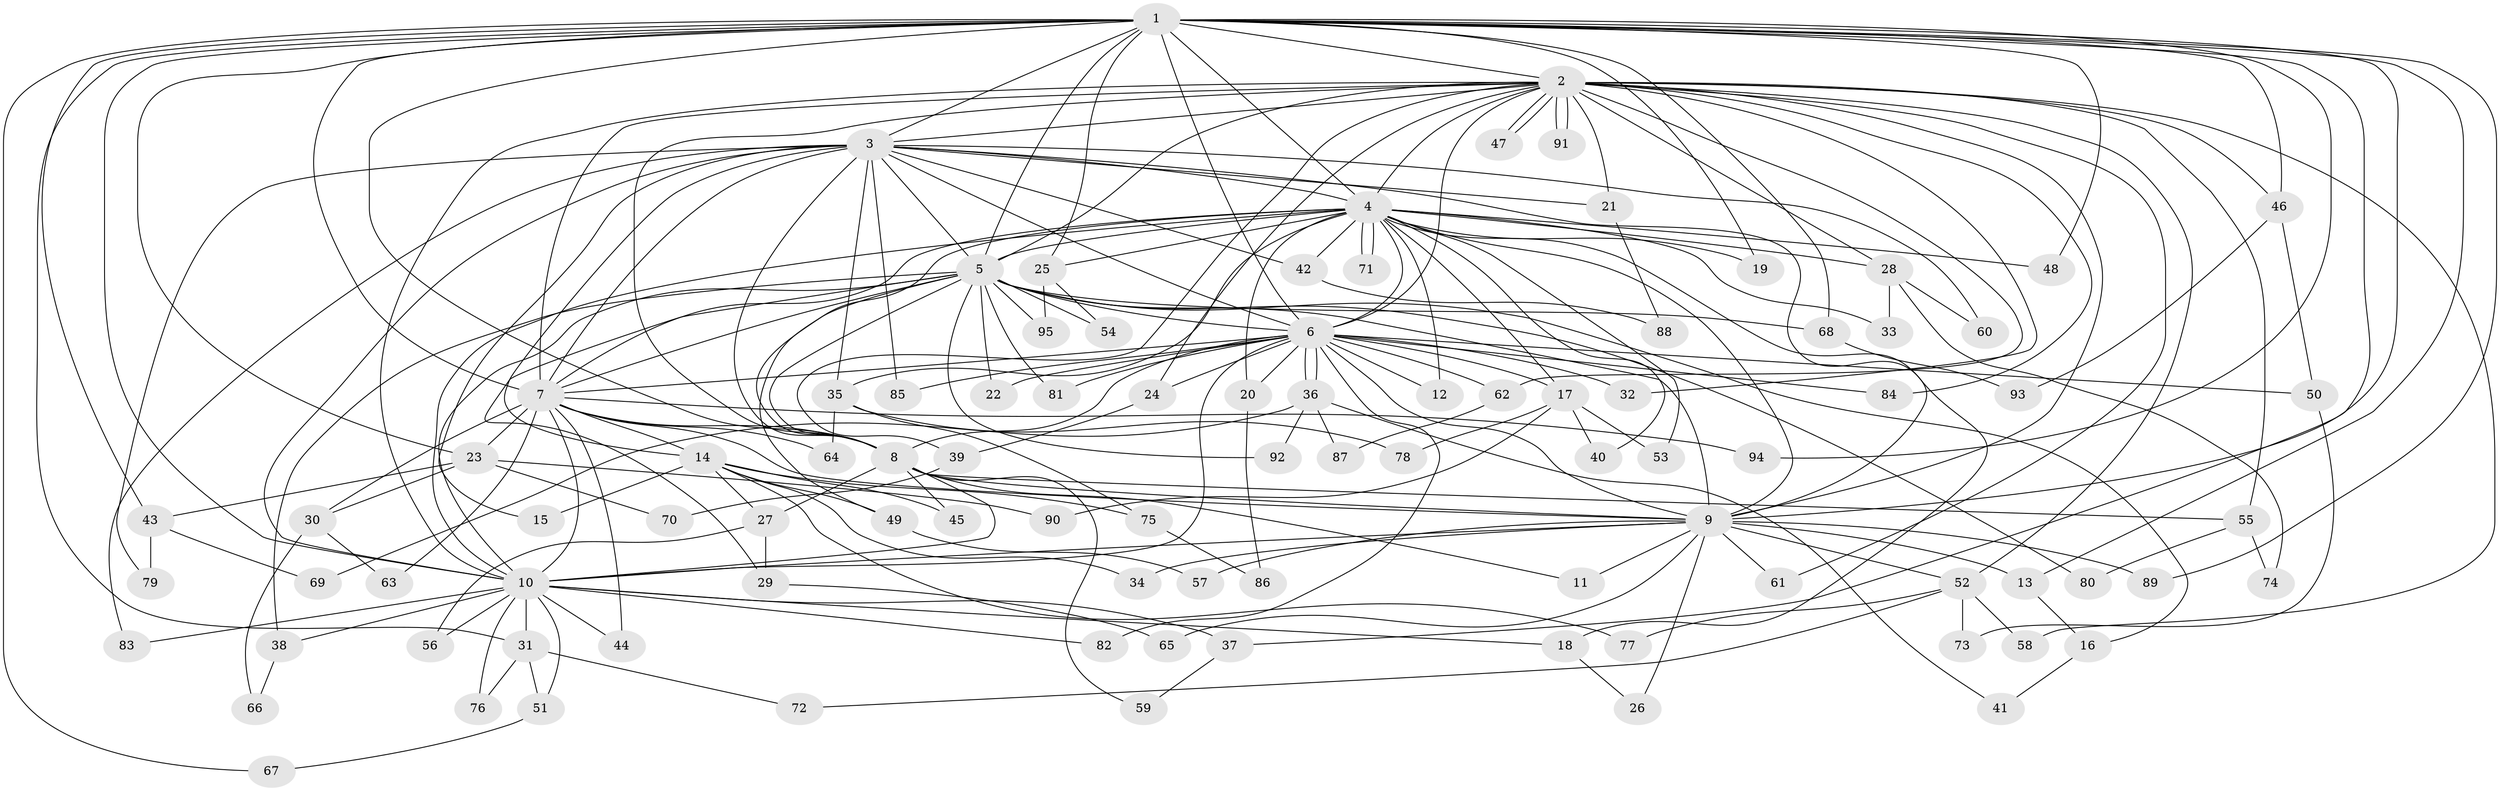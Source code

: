 // Generated by graph-tools (version 1.1) at 2025/25/03/09/25 03:25:47]
// undirected, 95 vertices, 215 edges
graph export_dot {
graph [start="1"]
  node [color=gray90,style=filled];
  1;
  2;
  3;
  4;
  5;
  6;
  7;
  8;
  9;
  10;
  11;
  12;
  13;
  14;
  15;
  16;
  17;
  18;
  19;
  20;
  21;
  22;
  23;
  24;
  25;
  26;
  27;
  28;
  29;
  30;
  31;
  32;
  33;
  34;
  35;
  36;
  37;
  38;
  39;
  40;
  41;
  42;
  43;
  44;
  45;
  46;
  47;
  48;
  49;
  50;
  51;
  52;
  53;
  54;
  55;
  56;
  57;
  58;
  59;
  60;
  61;
  62;
  63;
  64;
  65;
  66;
  67;
  68;
  69;
  70;
  71;
  72;
  73;
  74;
  75;
  76;
  77;
  78;
  79;
  80;
  81;
  82;
  83;
  84;
  85;
  86;
  87;
  88;
  89;
  90;
  91;
  92;
  93;
  94;
  95;
  1 -- 2;
  1 -- 3;
  1 -- 4;
  1 -- 5;
  1 -- 6;
  1 -- 7;
  1 -- 8;
  1 -- 9;
  1 -- 10;
  1 -- 13;
  1 -- 19;
  1 -- 23;
  1 -- 25;
  1 -- 31;
  1 -- 37;
  1 -- 43;
  1 -- 46;
  1 -- 48;
  1 -- 67;
  1 -- 68;
  1 -- 89;
  1 -- 94;
  2 -- 3;
  2 -- 4;
  2 -- 5;
  2 -- 6;
  2 -- 7;
  2 -- 8;
  2 -- 9;
  2 -- 10;
  2 -- 21;
  2 -- 24;
  2 -- 28;
  2 -- 32;
  2 -- 39;
  2 -- 46;
  2 -- 47;
  2 -- 47;
  2 -- 52;
  2 -- 55;
  2 -- 58;
  2 -- 61;
  2 -- 62;
  2 -- 84;
  2 -- 91;
  2 -- 91;
  3 -- 4;
  3 -- 5;
  3 -- 6;
  3 -- 7;
  3 -- 8;
  3 -- 9;
  3 -- 10;
  3 -- 14;
  3 -- 15;
  3 -- 21;
  3 -- 35;
  3 -- 42;
  3 -- 60;
  3 -- 79;
  3 -- 83;
  3 -- 85;
  4 -- 5;
  4 -- 6;
  4 -- 7;
  4 -- 8;
  4 -- 9;
  4 -- 10;
  4 -- 12;
  4 -- 17;
  4 -- 18;
  4 -- 19;
  4 -- 20;
  4 -- 25;
  4 -- 28;
  4 -- 33;
  4 -- 35;
  4 -- 40;
  4 -- 42;
  4 -- 48;
  4 -- 53;
  4 -- 71;
  4 -- 71;
  5 -- 6;
  5 -- 7;
  5 -- 8;
  5 -- 9;
  5 -- 10;
  5 -- 16;
  5 -- 22;
  5 -- 29;
  5 -- 38;
  5 -- 49;
  5 -- 54;
  5 -- 68;
  5 -- 80;
  5 -- 81;
  5 -- 92;
  5 -- 95;
  6 -- 7;
  6 -- 8;
  6 -- 9;
  6 -- 10;
  6 -- 12;
  6 -- 17;
  6 -- 20;
  6 -- 22;
  6 -- 24;
  6 -- 32;
  6 -- 36;
  6 -- 36;
  6 -- 50;
  6 -- 62;
  6 -- 81;
  6 -- 82;
  6 -- 84;
  6 -- 85;
  7 -- 8;
  7 -- 9;
  7 -- 10;
  7 -- 14;
  7 -- 23;
  7 -- 30;
  7 -- 44;
  7 -- 63;
  7 -- 64;
  7 -- 94;
  8 -- 9;
  8 -- 10;
  8 -- 11;
  8 -- 27;
  8 -- 45;
  8 -- 55;
  8 -- 59;
  9 -- 10;
  9 -- 11;
  9 -- 13;
  9 -- 26;
  9 -- 34;
  9 -- 52;
  9 -- 57;
  9 -- 61;
  9 -- 65;
  9 -- 89;
  10 -- 18;
  10 -- 31;
  10 -- 37;
  10 -- 38;
  10 -- 44;
  10 -- 51;
  10 -- 56;
  10 -- 76;
  10 -- 82;
  10 -- 83;
  13 -- 16;
  14 -- 15;
  14 -- 27;
  14 -- 34;
  14 -- 45;
  14 -- 49;
  14 -- 75;
  14 -- 77;
  16 -- 41;
  17 -- 40;
  17 -- 53;
  17 -- 78;
  17 -- 90;
  18 -- 26;
  20 -- 86;
  21 -- 88;
  23 -- 30;
  23 -- 43;
  23 -- 70;
  23 -- 90;
  24 -- 39;
  25 -- 54;
  25 -- 95;
  27 -- 29;
  27 -- 56;
  28 -- 33;
  28 -- 60;
  28 -- 74;
  29 -- 65;
  30 -- 63;
  30 -- 66;
  31 -- 51;
  31 -- 72;
  31 -- 76;
  35 -- 64;
  35 -- 75;
  35 -- 78;
  36 -- 41;
  36 -- 69;
  36 -- 87;
  36 -- 92;
  37 -- 59;
  38 -- 66;
  39 -- 70;
  42 -- 88;
  43 -- 69;
  43 -- 79;
  46 -- 50;
  46 -- 93;
  49 -- 57;
  50 -- 73;
  51 -- 67;
  52 -- 58;
  52 -- 72;
  52 -- 73;
  52 -- 77;
  55 -- 74;
  55 -- 80;
  62 -- 87;
  68 -- 93;
  75 -- 86;
}
